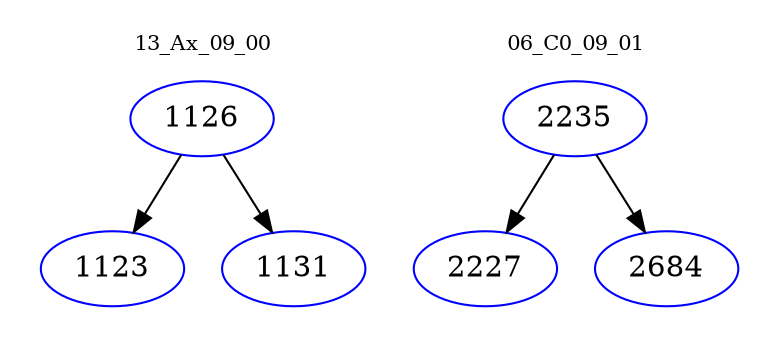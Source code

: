 digraph{
subgraph cluster_0 {
color = white
label = "13_Ax_09_00";
fontsize=10;
T0_1126 [label="1126", color="blue"]
T0_1126 -> T0_1123 [color="black"]
T0_1123 [label="1123", color="blue"]
T0_1126 -> T0_1131 [color="black"]
T0_1131 [label="1131", color="blue"]
}
subgraph cluster_1 {
color = white
label = "06_C0_09_01";
fontsize=10;
T1_2235 [label="2235", color="blue"]
T1_2235 -> T1_2227 [color="black"]
T1_2227 [label="2227", color="blue"]
T1_2235 -> T1_2684 [color="black"]
T1_2684 [label="2684", color="blue"]
}
}
